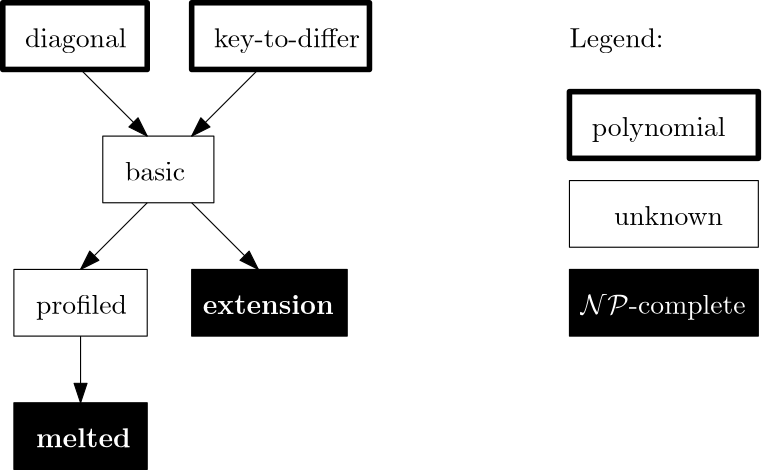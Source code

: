 <?xml version="1.0"?>
<!DOCTYPE ipe SYSTEM "ipe.dtd">
<ipe version="70206" creator="Ipe 7.2.7">
<info created="D:20151019115841" modified="D:20180626155624"/>
<ipestyle name="basic">
<symbol name="arrow/arc(spx)">
<path stroke="sym-stroke" fill="sym-stroke" pen="sym-pen">
0 0 m
-1 0.333 l
-1 -0.333 l
h
</path>
</symbol>
<symbol name="arrow/farc(spx)">
<path stroke="sym-stroke" fill="white" pen="sym-pen">
0 0 m
-1 0.333 l
-1 -0.333 l
h
</path>
</symbol>
<symbol name="mark/circle(sx)" transformations="translations">
<path fill="sym-stroke">
0.6 0 0 0.6 0 0 e
0.4 0 0 0.4 0 0 e
</path>
</symbol>
<symbol name="mark/disk(sx)" transformations="translations">
<path fill="sym-stroke">
0.6 0 0 0.6 0 0 e
</path>
</symbol>
<symbol name="mark/fdisk(sfx)" transformations="translations">
<group>
<path fill="sym-fill">
0.5 0 0 0.5 0 0 e
</path>
<path fill="sym-stroke" fillrule="eofill">
0.6 0 0 0.6 0 0 e
0.4 0 0 0.4 0 0 e
</path>
</group>
</symbol>
<symbol name="mark/box(sx)" transformations="translations">
<path fill="sym-stroke" fillrule="eofill">
-0.6 -0.6 m
0.6 -0.6 l
0.6 0.6 l
-0.6 0.6 l
h
-0.4 -0.4 m
0.4 -0.4 l
0.4 0.4 l
-0.4 0.4 l
h
</path>
</symbol>
<symbol name="mark/square(sx)" transformations="translations">
<path fill="sym-stroke">
-0.6 -0.6 m
0.6 -0.6 l
0.6 0.6 l
-0.6 0.6 l
h
</path>
</symbol>
<symbol name="mark/fsquare(sfx)" transformations="translations">
<group>
<path fill="sym-fill">
-0.5 -0.5 m
0.5 -0.5 l
0.5 0.5 l
-0.5 0.5 l
h
</path>
<path fill="sym-stroke" fillrule="eofill">
-0.6 -0.6 m
0.6 -0.6 l
0.6 0.6 l
-0.6 0.6 l
h
-0.4 -0.4 m
0.4 -0.4 l
0.4 0.4 l
-0.4 0.4 l
h
</path>
</group>
</symbol>
<symbol name="mark/cross(sx)" transformations="translations">
<group>
<path fill="sym-stroke">
-0.43 -0.57 m
0.57 0.43 l
0.43 0.57 l
-0.57 -0.43 l
h
</path>
<path fill="sym-stroke">
-0.43 0.57 m
0.57 -0.43 l
0.43 -0.57 l
-0.57 0.43 l
h
</path>
</group>
</symbol>
<symbol name="arrow/fnormal(spx)">
<path stroke="sym-stroke" fill="white" pen="sym-pen">
0 0 m
-1 0.333 l
-1 -0.333 l
h
</path>
</symbol>
<symbol name="arrow/pointed(spx)">
<path stroke="sym-stroke" fill="sym-stroke" pen="sym-pen">
0 0 m
-1 0.333 l
-0.8 0 l
-1 -0.333 l
h
</path>
</symbol>
<symbol name="arrow/fpointed(spx)">
<path stroke="sym-stroke" fill="white" pen="sym-pen">
0 0 m
-1 0.333 l
-0.8 0 l
-1 -0.333 l
h
</path>
</symbol>
<symbol name="arrow/linear(spx)">
<path stroke="sym-stroke" pen="sym-pen">
-1 0.333 m
0 0 l
-1 -0.333 l
</path>
</symbol>
<symbol name="arrow/fdouble(spx)">
<path stroke="sym-stroke" fill="white" pen="sym-pen">
0 0 m
-1 0.333 l
-1 -0.333 l
h
-1 0 m
-2 0.333 l
-2 -0.333 l
h
</path>
</symbol>
<symbol name="arrow/double(spx)">
<path stroke="sym-stroke" fill="sym-stroke" pen="sym-pen">
0 0 m
-1 0.333 l
-1 -0.333 l
h
-1 0 m
-2 0.333 l
-2 -0.333 l
h
</path>
</symbol>
<pen name="heavier" value="0.8"/>
<pen name="fat" value="1.2"/>
<pen name="ultrafat" value="2"/>
<symbolsize name="large" value="5"/>
<symbolsize name="small" value="2"/>
<symbolsize name="tiny" value="1.1"/>
<arrowsize name="large" value="10"/>
<arrowsize name="small" value="5"/>
<arrowsize name="tiny" value="3"/>
<color name="red" value="1 0 0"/>
<color name="green" value="0 1 0"/>
<color name="blue" value="0 0 1"/>
<color name="yellow" value="1 1 0"/>
<color name="orange" value="1 0.647 0"/>
<color name="gold" value="1 0.843 0"/>
<color name="purple" value="0.627 0.125 0.941"/>
<color name="gray" value="0.745"/>
<color name="brown" value="0.647 0.165 0.165"/>
<color name="navy" value="0 0 0.502"/>
<color name="pink" value="1 0.753 0.796"/>
<color name="seagreen" value="0.18 0.545 0.341"/>
<color name="turquoise" value="0.251 0.878 0.816"/>
<color name="violet" value="0.933 0.51 0.933"/>
<color name="darkblue" value="0 0 0.545"/>
<color name="darkcyan" value="0 0.545 0.545"/>
<color name="darkgray" value="0.663"/>
<color name="darkgreen" value="0 0.392 0"/>
<color name="darkmagenta" value="0.545 0 0.545"/>
<color name="darkorange" value="1 0.549 0"/>
<color name="darkred" value="0.545 0 0"/>
<color name="lightblue" value="0.678 0.847 0.902"/>
<color name="lightcyan" value="0.878 1 1"/>
<color name="lightgray" value="0.827"/>
<color name="lightgreen" value="0.565 0.933 0.565"/>
<color name="lightyellow" value="1 1 0.878"/>
<dashstyle name="dashed" value="[4] 0"/>
<dashstyle name="dotted" value="[1 3] 0"/>
<dashstyle name="dash dotted" value="[4 2 1 2] 0"/>
<dashstyle name="dash dot dotted" value="[4 2 1 2 1 2] 0"/>
<textsize name="large" value="\large"/>
<textsize name="Large" value="\Large"/>
<textsize name="LARGE" value="\LARGE"/>
<textsize name="huge" value="\huge"/>
<textsize name="Huge" value="\Huge"/>
<textsize name="small" value="\small"/>
<textsize name="footnote" value="\footnotesize"/>
<textsize name="tiny" value="\tiny"/>
<textstyle name="center" begin="\begin{center}" end="\end{center}"/>
<textstyle name="itemize" begin="\begin{itemize}" end="\end{itemize}"/>
<textstyle name="item" begin="\begin{itemize}\item{}" end="\end{itemize}"/>
<gridsize name="4 pts" value="4"/>
<gridsize name="8 pts (~3 mm)" value="8"/>
<gridsize name="16 pts (~6 mm)" value="16"/>
<gridsize name="32 pts (~12 mm)" value="32"/>
<gridsize name="10 pts (~3.5 mm)" value="10"/>
<gridsize name="20 pts (~7 mm)" value="20"/>
<gridsize name="14 pts (~5 mm)" value="14"/>
<gridsize name="28 pts (~10 mm)" value="28"/>
<gridsize name="56 pts (~20 mm)" value="56"/>
<anglesize name="90 deg" value="90"/>
<anglesize name="60 deg" value="60"/>
<anglesize name="45 deg" value="45"/>
<anglesize name="30 deg" value="30"/>
<anglesize name="22.5 deg" value="22.5"/>
<tiling name="falling" angle="-60" step="4" width="1"/>
<tiling name="rising" angle="30" step="4" width="1"/>
</ipestyle>
<page>
<layer name="alpha"/>
<view layers="alpha" active="alpha"/>
<text layer="alpha" matrix="1 0 0 1 -4 16" transformations="translations" pos="64 768" stroke="black" type="label" width="36.53" height="6.926" depth="1.93" valign="baseline">diagonal</text>
<text matrix="1 0 0 1 0 16" transformations="translations" pos="128 768" stroke="black" type="label" width="52.608" height="6.926" depth="1.93" valign="baseline">key-to-differ</text>
<path matrix="1.08333 0 0 1 -8.66667 16" stroke="black" pen="ultrafat">
56 784 m
56 760 l
104 760 l
104 784 l
h
</path>
<path matrix="1 0 0 1 0 16" stroke="black" pen="ultrafat">
120 784 m
120 760 l
184 760 l
184 784 l
h
</path>
<text transformations="translations" pos="96 736" stroke="black" type="label" width="21.641" height="6.918" depth="0" valign="baseline">basic</text>
<text matrix="1 0 0 1 0 -24" transformations="translations" pos="64 712" stroke="black" type="label" width="32.683" height="6.926" depth="1.93" valign="baseline">profiled</text>
<path stroke="black">
88 752 m
88 728 l
128 728 l
128 752 l
h
</path>
<path matrix="1 0 0 1 0 -16" stroke="black">
56 720 m
56 696 l
104 696 l
104 720 l
h
</path>
<path matrix="1 0 0 1 0 -32" stroke="black" fill="black">
56 688 m
56 664 l
104 664 l
104 688 l
h
</path>
<path matrix="1 0 0 1 0 -16" stroke="black" fill="black">
120 720 m
120 696 l
176 696 l
176 720 l
h
</path>
<path stroke="black" arrow="normal/normal">
80 776 m
104 752 l
</path>
<path stroke="black" arrow="normal/normal">
144 776 m
120 752 l
</path>
<path stroke="black" arrow="normal/normal">
104 728 m
80 704 l
</path>
<path stroke="black" arrow="normal/normal">
120 728 m
144 704 l
</path>
<path stroke="black" arrow="normal/normal">
80 680 m
80 656 l
</path>
<text matrix="1 0 0 1 0 -48" transformations="translations" pos="64 688" stroke="white" type="label" width="34.053" height="6.918" depth="0" valign="baseline">\textbf{melted}</text>
<text matrix="1 0 0 1 -4 -16" transformations="translations" pos="128 704" stroke="white" type="label" width="47.165" height="6.918" depth="0" valign="baseline">\textbf{extension}</text>
<text matrix="1 0 0 1 136 -16" transformations="translations" pos="128 768" stroke="black" type="label" width="48.153" height="6.926" depth="1.93" valign="baseline">polynomial</text>
<path matrix="1.0625 0 0 1 128.5 -16" stroke="black" pen="ultrafat">
120 784 m
120 760 l
184 760 l
184 784 l
h
</path>
<path matrix="1.21429 0 0 1 110.286 -16" stroke="black" fill="black">
120 720 m
120 696 l
176 696 l
176 720 l
h
</path>
<text matrix="1 0 0 1 132 -16" transformations="translations" pos="128 704" stroke="white" type="label" width="59.456" height="6.926" depth="1.93" valign="baseline">$\mathcal{NP}$-complete</text>
<text matrix="1 0 0 1 144 -48" transformations="translations" pos="128 768" stroke="black" type="label" width="39.297" height="6.918" depth="0" valign="baseline">unknown</text>
<path matrix="1.0625 0 0 1 128.5 -48" stroke="black">
120 784 m
120 760 l
184 760 l
184 784 l
h
</path>
<text matrix="1 0 0 1 128 16" transformations="translations" pos="128 768" stroke="black" type="label" width="33.901" height="6.926" depth="1.93" valign="baseline">Legend:</text>
</page>
</ipe>
